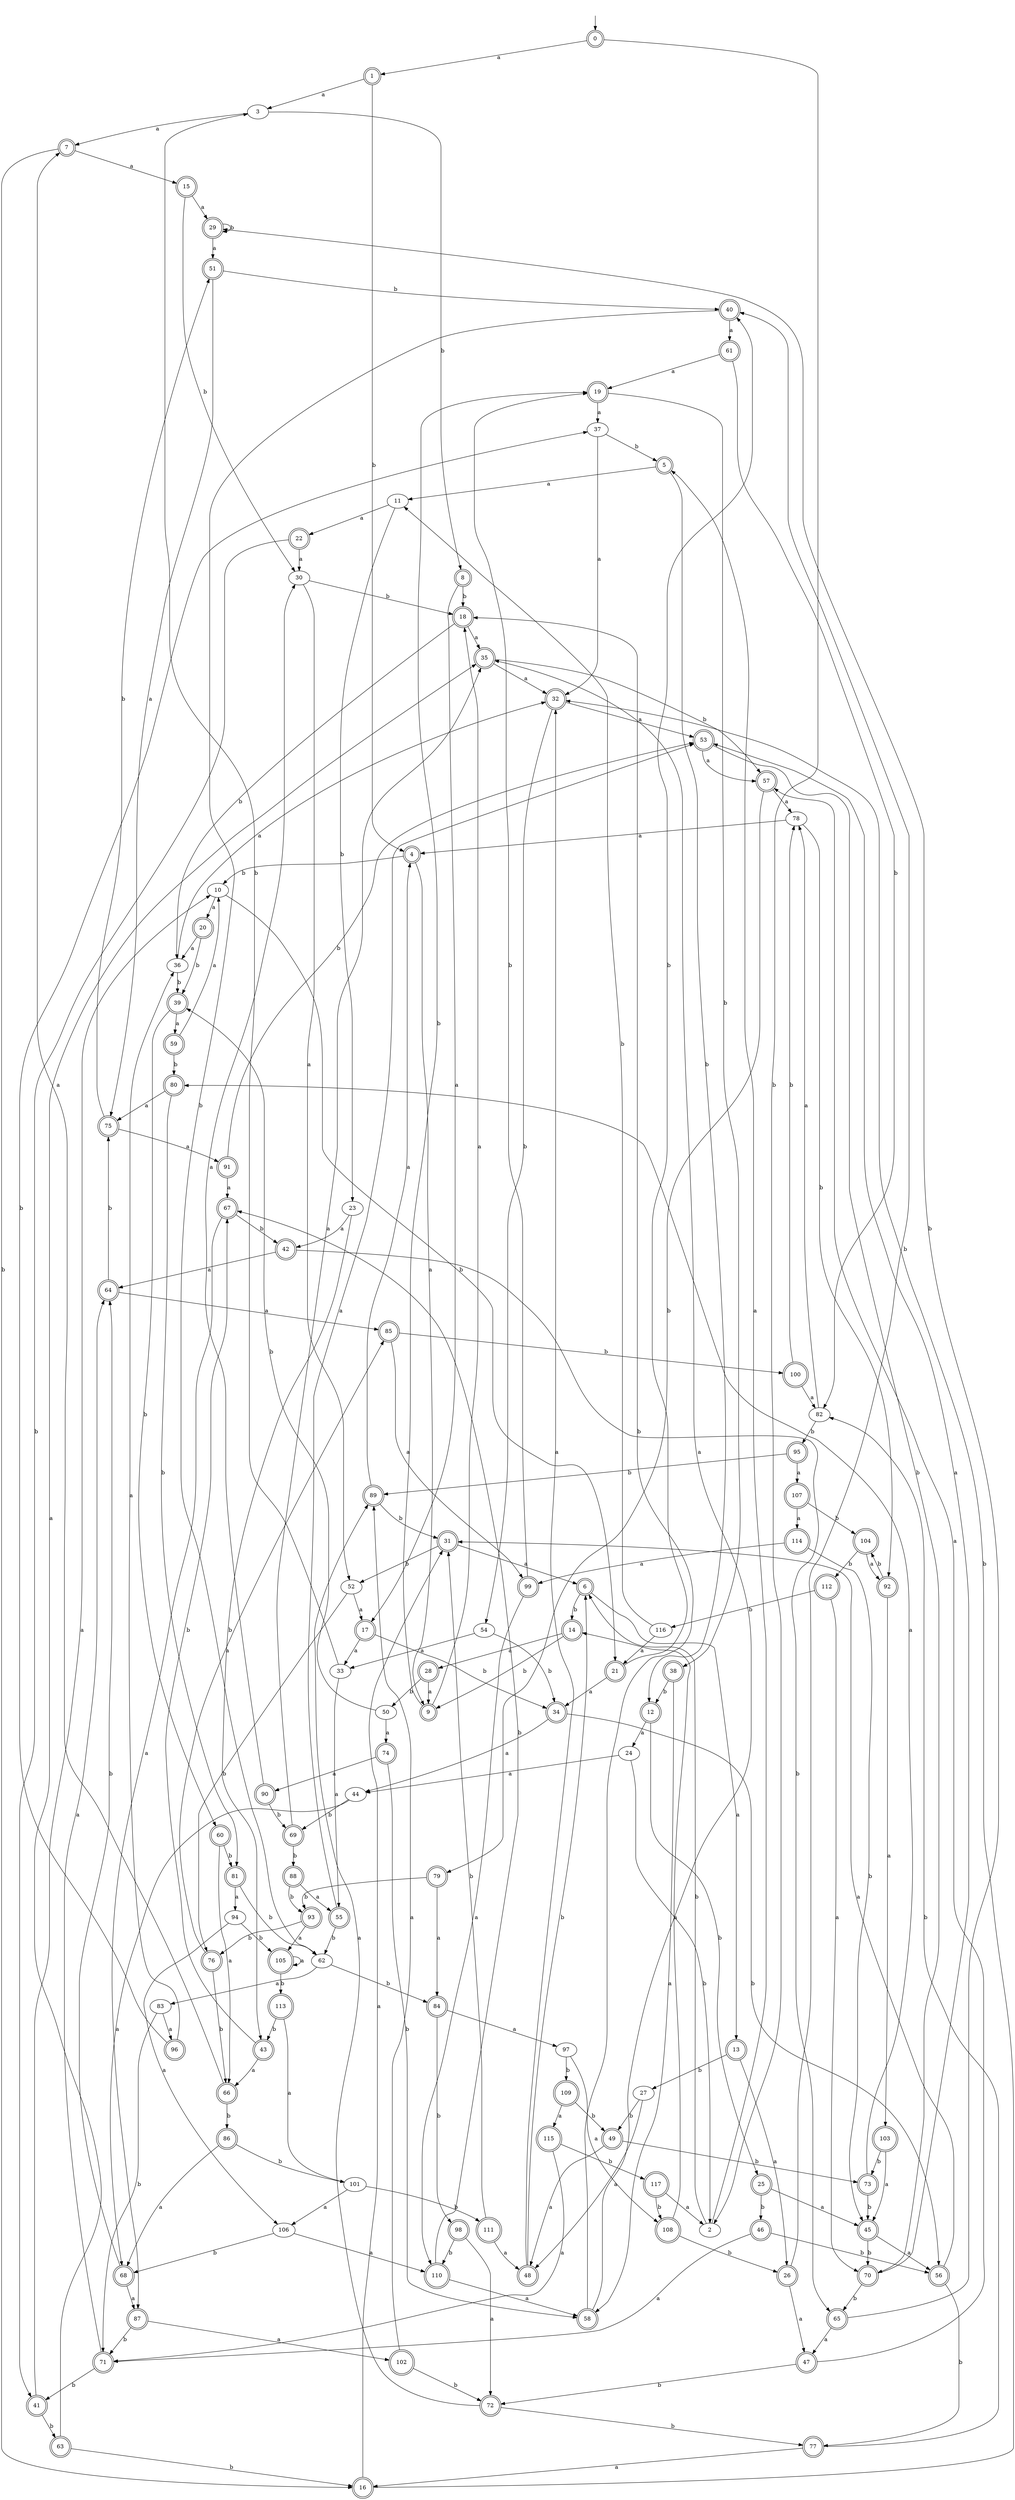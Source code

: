digraph RandomDFA {
  __start0 [label="", shape=none];
  __start0 -> 0 [label=""];
  0 [shape=circle] [shape=doublecircle]
  0 -> 1 [label="a"]
  0 -> 2 [label="b"]
  1 [shape=doublecircle]
  1 -> 3 [label="a"]
  1 -> 4 [label="b"]
  2
  2 -> 5 [label="a"]
  2 -> 6 [label="b"]
  3
  3 -> 7 [label="a"]
  3 -> 8 [label="b"]
  4 [shape=doublecircle]
  4 -> 9 [label="a"]
  4 -> 10 [label="b"]
  5 [shape=doublecircle]
  5 -> 11 [label="a"]
  5 -> 12 [label="b"]
  6 [shape=doublecircle]
  6 -> 13 [label="a"]
  6 -> 14 [label="b"]
  7 [shape=doublecircle]
  7 -> 15 [label="a"]
  7 -> 16 [label="b"]
  8 [shape=doublecircle]
  8 -> 17 [label="a"]
  8 -> 18 [label="b"]
  9 [shape=doublecircle]
  9 -> 18 [label="a"]
  9 -> 19 [label="b"]
  10
  10 -> 20 [label="a"]
  10 -> 21 [label="b"]
  11
  11 -> 22 [label="a"]
  11 -> 23 [label="b"]
  12 [shape=doublecircle]
  12 -> 24 [label="a"]
  12 -> 25 [label="b"]
  13 [shape=doublecircle]
  13 -> 26 [label="a"]
  13 -> 27 [label="b"]
  14 [shape=doublecircle]
  14 -> 28 [label="a"]
  14 -> 9 [label="b"]
  15 [shape=doublecircle]
  15 -> 29 [label="a"]
  15 -> 30 [label="b"]
  16 [shape=doublecircle]
  16 -> 31 [label="a"]
  16 -> 32 [label="b"]
  17 [shape=doublecircle]
  17 -> 33 [label="a"]
  17 -> 34 [label="b"]
  18 [shape=doublecircle]
  18 -> 35 [label="a"]
  18 -> 36 [label="b"]
  19 [shape=doublecircle]
  19 -> 37 [label="a"]
  19 -> 38 [label="b"]
  20 [shape=doublecircle]
  20 -> 36 [label="a"]
  20 -> 39 [label="b"]
  21 [shape=doublecircle]
  21 -> 34 [label="a"]
  21 -> 40 [label="b"]
  22 [shape=doublecircle]
  22 -> 30 [label="a"]
  22 -> 41 [label="b"]
  23
  23 -> 42 [label="a"]
  23 -> 43 [label="b"]
  24
  24 -> 44 [label="a"]
  24 -> 2 [label="b"]
  25 [shape=doublecircle]
  25 -> 45 [label="a"]
  25 -> 46 [label="b"]
  26 [shape=doublecircle]
  26 -> 47 [label="a"]
  26 -> 40 [label="b"]
  27
  27 -> 48 [label="a"]
  27 -> 49 [label="b"]
  28 [shape=doublecircle]
  28 -> 9 [label="a"]
  28 -> 50 [label="b"]
  29 [shape=doublecircle]
  29 -> 51 [label="a"]
  29 -> 29 [label="b"]
  30
  30 -> 52 [label="a"]
  30 -> 18 [label="b"]
  31 [shape=doublecircle]
  31 -> 6 [label="a"]
  31 -> 52 [label="b"]
  32 [shape=doublecircle]
  32 -> 53 [label="a"]
  32 -> 54 [label="b"]
  33
  33 -> 55 [label="a"]
  33 -> 3 [label="b"]
  34 [shape=doublecircle]
  34 -> 44 [label="a"]
  34 -> 56 [label="b"]
  35 [shape=doublecircle]
  35 -> 32 [label="a"]
  35 -> 57 [label="b"]
  36
  36 -> 32 [label="a"]
  36 -> 39 [label="b"]
  37
  37 -> 32 [label="a"]
  37 -> 5 [label="b"]
  38 [shape=doublecircle]
  38 -> 58 [label="a"]
  38 -> 12 [label="b"]
  39 [shape=doublecircle]
  39 -> 59 [label="a"]
  39 -> 60 [label="b"]
  40 [shape=doublecircle]
  40 -> 61 [label="a"]
  40 -> 62 [label="b"]
  41 [shape=doublecircle]
  41 -> 10 [label="a"]
  41 -> 63 [label="b"]
  42 [shape=doublecircle]
  42 -> 64 [label="a"]
  42 -> 65 [label="b"]
  43 [shape=doublecircle]
  43 -> 66 [label="a"]
  43 -> 67 [label="b"]
  44
  44 -> 68 [label="a"]
  44 -> 69 [label="b"]
  45 [shape=doublecircle]
  45 -> 56 [label="a"]
  45 -> 70 [label="b"]
  46 [shape=doublecircle]
  46 -> 71 [label="a"]
  46 -> 56 [label="b"]
  47 [shape=doublecircle]
  47 -> 57 [label="a"]
  47 -> 72 [label="b"]
  48 [shape=doublecircle]
  48 -> 32 [label="a"]
  48 -> 6 [label="b"]
  49 [shape=doublecircle]
  49 -> 48 [label="a"]
  49 -> 73 [label="b"]
  50
  50 -> 74 [label="a"]
  50 -> 39 [label="b"]
  51 [shape=doublecircle]
  51 -> 75 [label="a"]
  51 -> 40 [label="b"]
  52
  52 -> 17 [label="a"]
  52 -> 76 [label="b"]
  53 [shape=doublecircle]
  53 -> 57 [label="a"]
  53 -> 70 [label="b"]
  54
  54 -> 33 [label="a"]
  54 -> 34 [label="b"]
  55 [shape=doublecircle]
  55 -> 53 [label="a"]
  55 -> 62 [label="b"]
  56 [shape=doublecircle]
  56 -> 31 [label="a"]
  56 -> 77 [label="b"]
  57 [shape=doublecircle]
  57 -> 78 [label="a"]
  57 -> 79 [label="b"]
  58 [shape=doublecircle]
  58 -> 35 [label="a"]
  58 -> 18 [label="b"]
  59 [shape=doublecircle]
  59 -> 10 [label="a"]
  59 -> 80 [label="b"]
  60 [shape=doublecircle]
  60 -> 66 [label="a"]
  60 -> 81 [label="b"]
  61 [shape=doublecircle]
  61 -> 19 [label="a"]
  61 -> 82 [label="b"]
  62
  62 -> 83 [label="a"]
  62 -> 84 [label="b"]
  63 [shape=doublecircle]
  63 -> 35 [label="a"]
  63 -> 16 [label="b"]
  64 [shape=doublecircle]
  64 -> 85 [label="a"]
  64 -> 75 [label="b"]
  65 [shape=doublecircle]
  65 -> 47 [label="a"]
  65 -> 29 [label="b"]
  66 [shape=doublecircle]
  66 -> 7 [label="a"]
  66 -> 86 [label="b"]
  67 [shape=doublecircle]
  67 -> 87 [label="a"]
  67 -> 42 [label="b"]
  68 [shape=doublecircle]
  68 -> 87 [label="a"]
  68 -> 64 [label="b"]
  69 [shape=doublecircle]
  69 -> 35 [label="a"]
  69 -> 88 [label="b"]
  70 [shape=doublecircle]
  70 -> 53 [label="a"]
  70 -> 65 [label="b"]
  71 [shape=doublecircle]
  71 -> 64 [label="a"]
  71 -> 41 [label="b"]
  72 [shape=doublecircle]
  72 -> 89 [label="a"]
  72 -> 77 [label="b"]
  73 [shape=doublecircle]
  73 -> 80 [label="a"]
  73 -> 45 [label="b"]
  74 [shape=doublecircle]
  74 -> 90 [label="a"]
  74 -> 58 [label="b"]
  75 [shape=doublecircle]
  75 -> 91 [label="a"]
  75 -> 51 [label="b"]
  76 [shape=doublecircle]
  76 -> 85 [label="a"]
  76 -> 66 [label="b"]
  77 [shape=doublecircle]
  77 -> 16 [label="a"]
  77 -> 82 [label="b"]
  78
  78 -> 4 [label="a"]
  78 -> 92 [label="b"]
  79 [shape=doublecircle]
  79 -> 84 [label="a"]
  79 -> 93 [label="b"]
  80 [shape=doublecircle]
  80 -> 75 [label="a"]
  80 -> 81 [label="b"]
  81 [shape=doublecircle]
  81 -> 94 [label="a"]
  81 -> 62 [label="b"]
  82
  82 -> 78 [label="a"]
  82 -> 95 [label="b"]
  83
  83 -> 96 [label="a"]
  83 -> 71 [label="b"]
  84 [shape=doublecircle]
  84 -> 97 [label="a"]
  84 -> 98 [label="b"]
  85 [shape=doublecircle]
  85 -> 99 [label="a"]
  85 -> 100 [label="b"]
  86 [shape=doublecircle]
  86 -> 68 [label="a"]
  86 -> 101 [label="b"]
  87 [shape=doublecircle]
  87 -> 102 [label="a"]
  87 -> 71 [label="b"]
  88 [shape=doublecircle]
  88 -> 55 [label="a"]
  88 -> 93 [label="b"]
  89 [shape=doublecircle]
  89 -> 4 [label="a"]
  89 -> 31 [label="b"]
  90 [shape=doublecircle]
  90 -> 30 [label="a"]
  90 -> 69 [label="b"]
  91 [shape=doublecircle]
  91 -> 67 [label="a"]
  91 -> 53 [label="b"]
  92 [shape=doublecircle]
  92 -> 103 [label="a"]
  92 -> 104 [label="b"]
  93 [shape=doublecircle]
  93 -> 105 [label="a"]
  93 -> 76 [label="b"]
  94
  94 -> 106 [label="a"]
  94 -> 105 [label="b"]
  95 [shape=doublecircle]
  95 -> 107 [label="a"]
  95 -> 89 [label="b"]
  96 [shape=doublecircle]
  96 -> 36 [label="a"]
  96 -> 37 [label="b"]
  97
  97 -> 108 [label="a"]
  97 -> 109 [label="b"]
  98 [shape=doublecircle]
  98 -> 72 [label="a"]
  98 -> 110 [label="b"]
  99 [shape=doublecircle]
  99 -> 110 [label="a"]
  99 -> 19 [label="b"]
  100 [shape=doublecircle]
  100 -> 82 [label="a"]
  100 -> 78 [label="b"]
  101
  101 -> 106 [label="a"]
  101 -> 111 [label="b"]
  102 [shape=doublecircle]
  102 -> 89 [label="a"]
  102 -> 72 [label="b"]
  103 [shape=doublecircle]
  103 -> 45 [label="a"]
  103 -> 73 [label="b"]
  104 [shape=doublecircle]
  104 -> 92 [label="a"]
  104 -> 112 [label="b"]
  105 [shape=doublecircle]
  105 -> 105 [label="a"]
  105 -> 113 [label="b"]
  106
  106 -> 110 [label="a"]
  106 -> 68 [label="b"]
  107 [shape=doublecircle]
  107 -> 114 [label="a"]
  107 -> 104 [label="b"]
  108 [shape=doublecircle]
  108 -> 14 [label="a"]
  108 -> 26 [label="b"]
  109 [shape=doublecircle]
  109 -> 115 [label="a"]
  109 -> 49 [label="b"]
  110 [shape=doublecircle]
  110 -> 58 [label="a"]
  110 -> 67 [label="b"]
  111 [shape=doublecircle]
  111 -> 48 [label="a"]
  111 -> 31 [label="b"]
  112 [shape=doublecircle]
  112 -> 70 [label="a"]
  112 -> 116 [label="b"]
  113 [shape=doublecircle]
  113 -> 101 [label="a"]
  113 -> 43 [label="b"]
  114 [shape=doublecircle]
  114 -> 99 [label="a"]
  114 -> 45 [label="b"]
  115 [shape=doublecircle]
  115 -> 71 [label="a"]
  115 -> 117 [label="b"]
  116
  116 -> 21 [label="a"]
  116 -> 11 [label="b"]
  117 [shape=doublecircle]
  117 -> 2 [label="a"]
  117 -> 108 [label="b"]
}
